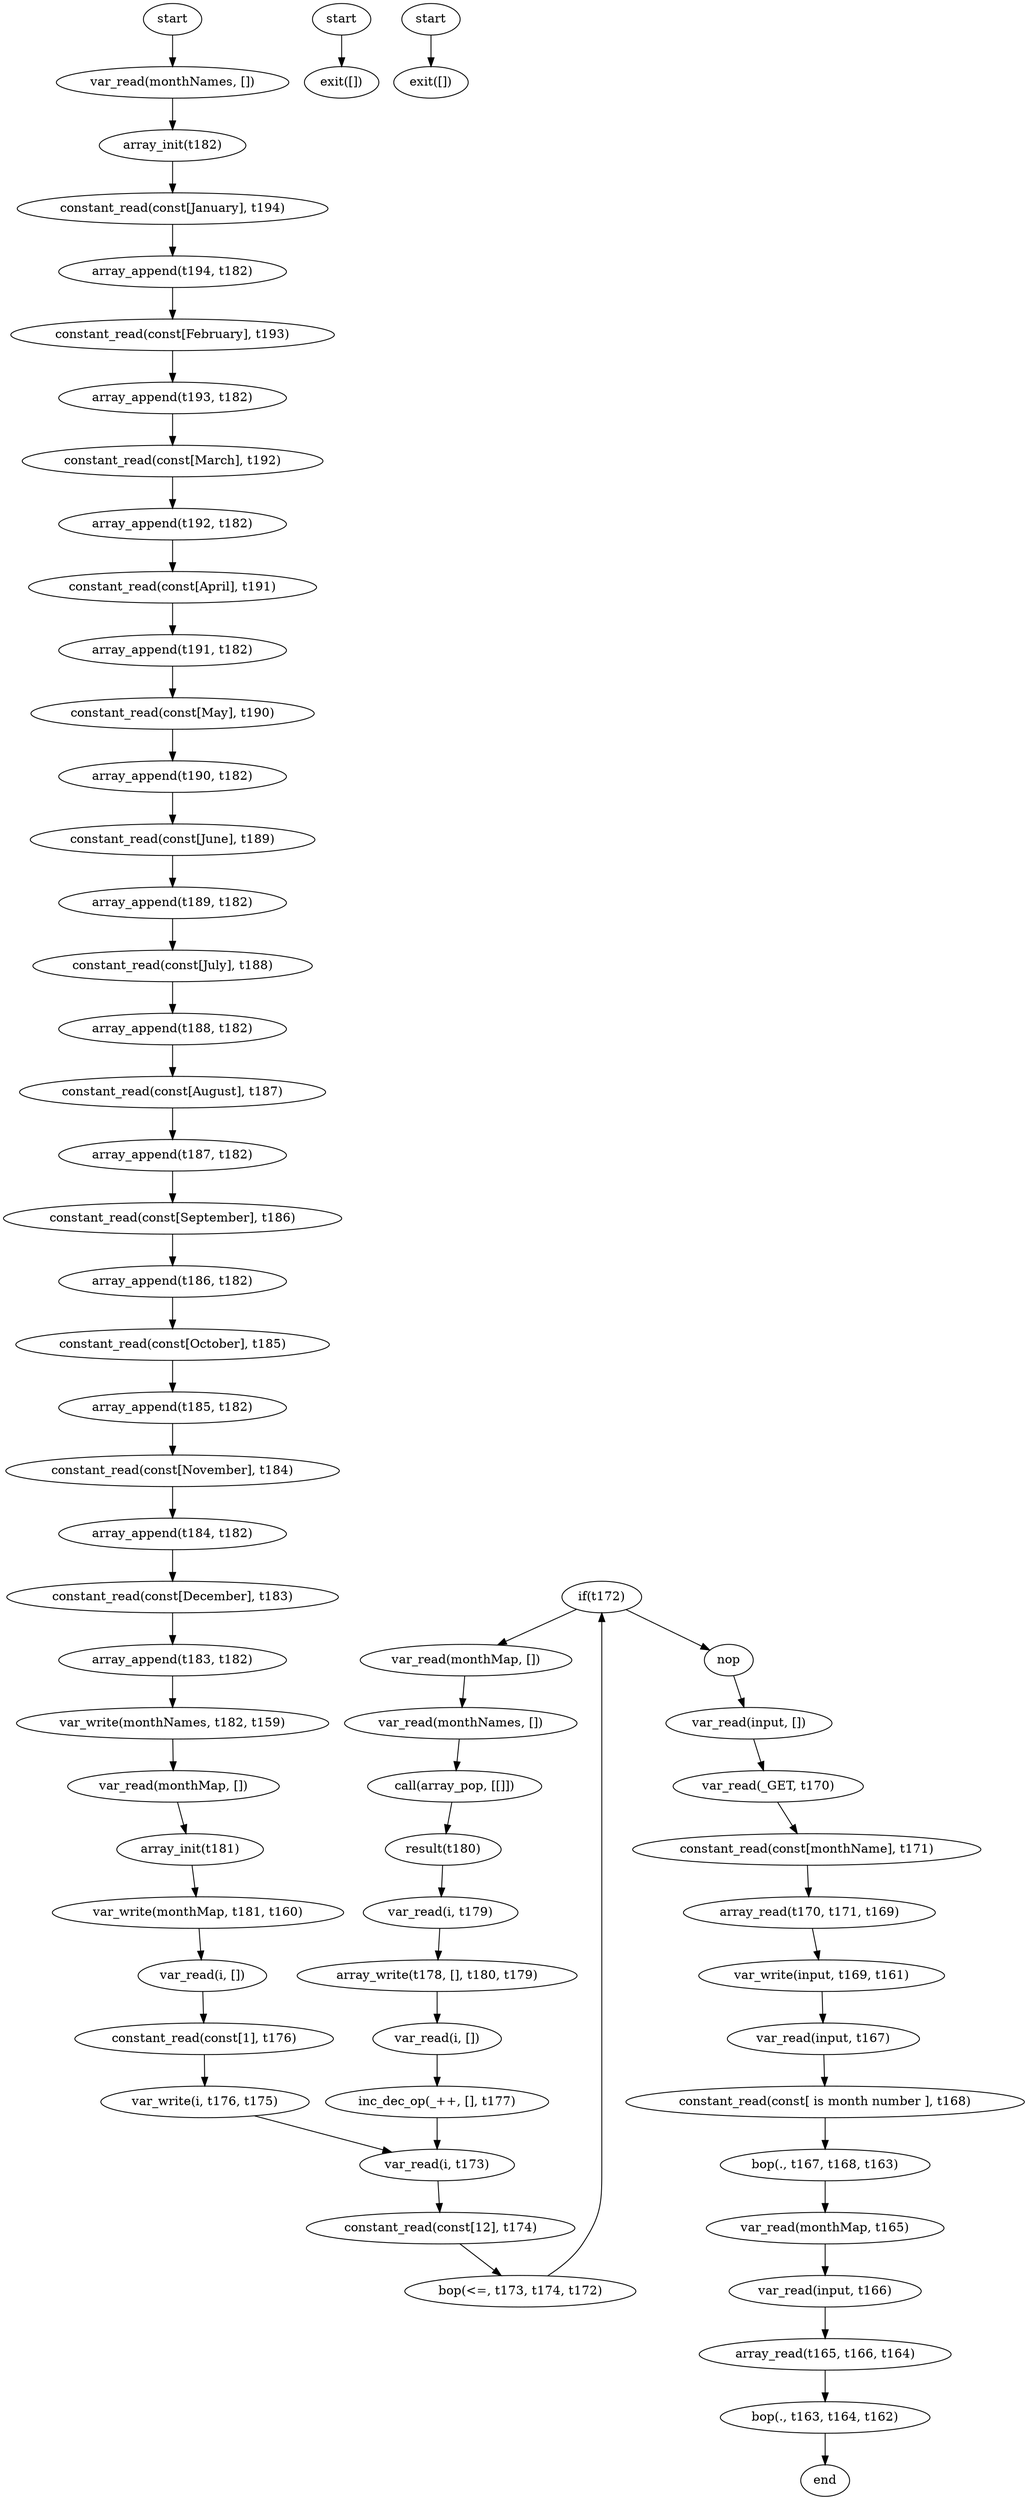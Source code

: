 digraph g{
2069647176->670424605
107693013[label="bop(., t167, t168, t163)"]
1594124230[label="var_write(monthNames, t182, t159)"]
1824830831->1572285061
1908752485->1783669692
206579433[label="constant_read(const[December], t183)"]
243950401->435283290
1340339417[label="var_read(monthMap, t165)"]
283849187->495008377
1712817239->910692503
283849187[label="var_read(monthMap, [])"]
455733246->664503863
352211752->2069647176
896369609[label="var_read(monthNames, [])"]
396679610[label="array_append(t194, t182)"]
984346809[label="constant_read(const[12], t174)"]
297771506->543675254
1397223961->1336991271
1471297359->1824830831
37436538->1148545853
435283290->1299427205
197611698->1692886679
1913734568[label="array_init(t182)"]
984346809->947249953
396679610->1309569868
197611698[label="array_append(t190, t182)"]
71501067[label="var_read(input, [])"]
1712817239[label="var_read(i, [])"]
465401023->984346809
1148545853[label="array_append(t187, t182)"]
1884972083->1712817239
896369609->1913734568
1309569868[label="constant_read(const[February], t193)"]
1336991271[label="var_write(input, t169, t161)"]
1633447957[label="constant_read(const[1], t176)"]
455733246[label="if(t172)"]
664503863[label="nop"]
1309569868->910836512
1799448744->243950401
675596602[label="start"]
206579433->1949804822
231985425[label="constant_read(const[September], t186)"]
1964690613->465401023
354798851[label="constant_read(const[May], t190)"]
1964690613[label="var_write(i, t176, t175)"]
105463096[label="array_append(t184, t182)"]
107693013->1340339417
1572285061->37436538
1949804822[label="array_append(t183, t182)"]
1579949288[label="var_read(_GET, t170)"]
1148545853->231985425
678504657[label="var_read(i, [])"]
1913734568->430431917
2046379007[label="array_append(t191, t182)"]
1412915142->678504657
435283290[label="call(\array_pop, [[]])"]
495008377->1412915142
910836512[label="array_append(t193, t182)"]
1783669692[label="constant_read(const[ is month number ], t168)"]
543675254->500060197
1314695310->105463096
500060197->2046379007
495008377[label="array_init(t181)"]
1314695310[label="constant_read(const[November], t184)"]
670424605->2011214598
672555794->1397223961
678504657->1633447957
1340339417->352211752
764910251[label="var_read(i, t179)"]
1572285061[label="array_append(t188, t182)"]
1908752485[label="var_read(input, t167)"]
105463096->206579433
1767125292->852953232
543675254[label="array_append(t192, t182)"]
1336991271->1908752485
1471297359[label="array_append(t189, t182)"]
1594124230->283849187
947249953[label="bop(<=, t173, t174, t172)"]
910836512->297771506
1412915142[label="var_write(monthMap, t181, t160)"]
2011214598[label="end"]
1570021748[label="array_append(t185, t182)"]
764910251->1884972083
852953232[label="constant_read(const[October], t185)"]
500060197[label="constant_read(const[April], t191)"]
1692886679[label="constant_read(const[June], t189)"]
1633447957->1964690613
1884972083[label="array_write(t178, [], t180, t179)"]
1692886679->1471297359
37436538[label="constant_read(const[August], t187)"]
231985425->1767125292
1799448744[label="var_read(monthMap, [])"]
2069647176[label="array_read(t165, t166, t164)"]
1397223961[label="array_read(t170, t171, t169)"]
430431917[label="constant_read(const[January], t194)"]
430431917->396679610
664503863->71501067
243950401[label="var_read(monthNames, [])"]
1767125292[label="array_append(t186, t182)"]
910692503->465401023
71501067->1579949288
354798851->197611698
1299427205->764910251
947249953->455733246
297771506[label="constant_read(const[March], t192)"]
910692503[label="inc_dec_op(_++, [], t177)"]
1579949288->672555794
852953232->1570021748
1783669692->107693013
352211752[label="var_read(input, t166)"]
1570021748->1314695310
675596602->896369609
465401023[label="var_read(i, t173)"]
1824830831[label="constant_read(const[July], t188)"]
670424605[label="bop(., t163, t164, t162)"]
455733246->1799448744
672555794[label="constant_read(const[monthName], t171)"]
2046379007->354798851
1949804822->1594124230
1299427205[label="result(t180)"]
1943546677[label="exit([])"]
22204570[label="start"]
22204570->1943546677
333234011[label="exit([])"]
1818807134[label="start"]
1818807134->333234011

}